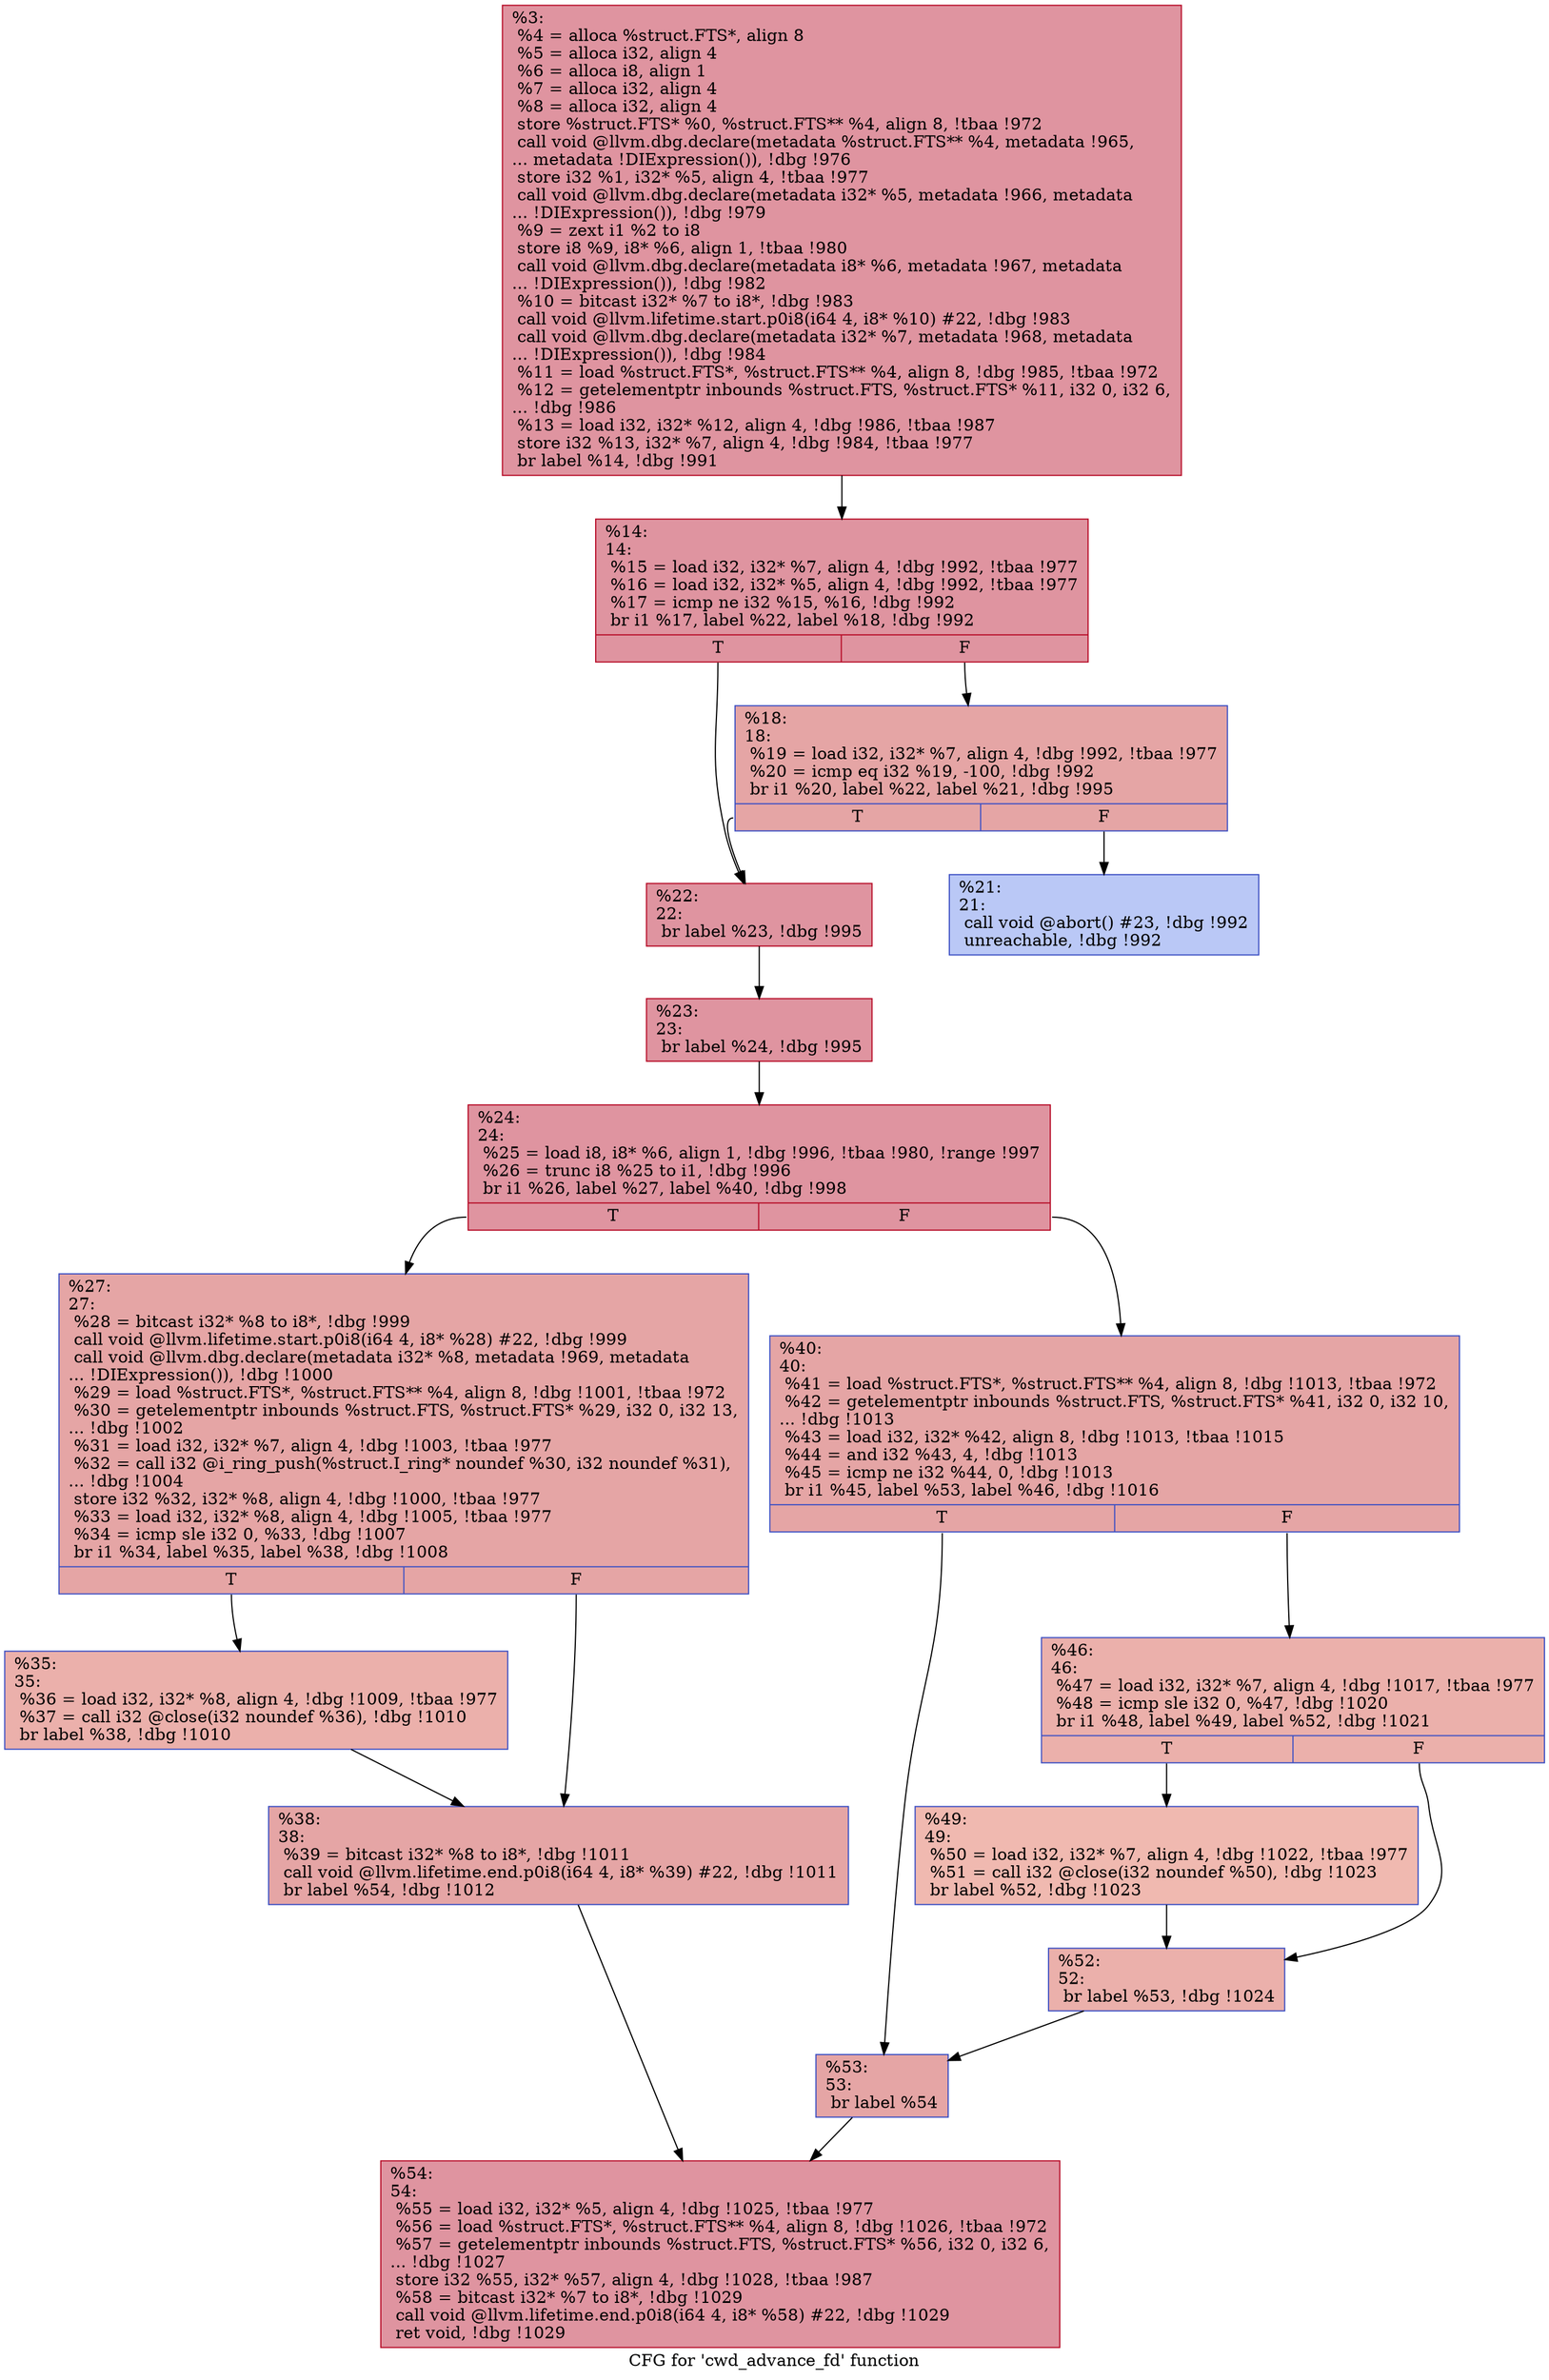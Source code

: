 digraph "CFG for 'cwd_advance_fd' function" {
	label="CFG for 'cwd_advance_fd' function";

	Node0x21727b0 [shape=record,color="#b70d28ff", style=filled, fillcolor="#b70d2870",label="{%3:\l  %4 = alloca %struct.FTS*, align 8\l  %5 = alloca i32, align 4\l  %6 = alloca i8, align 1\l  %7 = alloca i32, align 4\l  %8 = alloca i32, align 4\l  store %struct.FTS* %0, %struct.FTS** %4, align 8, !tbaa !972\l  call void @llvm.dbg.declare(metadata %struct.FTS** %4, metadata !965,\l... metadata !DIExpression()), !dbg !976\l  store i32 %1, i32* %5, align 4, !tbaa !977\l  call void @llvm.dbg.declare(metadata i32* %5, metadata !966, metadata\l... !DIExpression()), !dbg !979\l  %9 = zext i1 %2 to i8\l  store i8 %9, i8* %6, align 1, !tbaa !980\l  call void @llvm.dbg.declare(metadata i8* %6, metadata !967, metadata\l... !DIExpression()), !dbg !982\l  %10 = bitcast i32* %7 to i8*, !dbg !983\l  call void @llvm.lifetime.start.p0i8(i64 4, i8* %10) #22, !dbg !983\l  call void @llvm.dbg.declare(metadata i32* %7, metadata !968, metadata\l... !DIExpression()), !dbg !984\l  %11 = load %struct.FTS*, %struct.FTS** %4, align 8, !dbg !985, !tbaa !972\l  %12 = getelementptr inbounds %struct.FTS, %struct.FTS* %11, i32 0, i32 6,\l... !dbg !986\l  %13 = load i32, i32* %12, align 4, !dbg !986, !tbaa !987\l  store i32 %13, i32* %7, align 4, !dbg !984, !tbaa !977\l  br label %14, !dbg !991\l}"];
	Node0x21727b0 -> Node0x2172800;
	Node0x2172800 [shape=record,color="#b70d28ff", style=filled, fillcolor="#b70d2870",label="{%14:\l14:                                               \l  %15 = load i32, i32* %7, align 4, !dbg !992, !tbaa !977\l  %16 = load i32, i32* %5, align 4, !dbg !992, !tbaa !977\l  %17 = icmp ne i32 %15, %16, !dbg !992\l  br i1 %17, label %22, label %18, !dbg !992\l|{<s0>T|<s1>F}}"];
	Node0x2172800:s0 -> Node0x21728f0;
	Node0x2172800:s1 -> Node0x2172850;
	Node0x2172850 [shape=record,color="#3d50c3ff", style=filled, fillcolor="#c5333470",label="{%18:\l18:                                               \l  %19 = load i32, i32* %7, align 4, !dbg !992, !tbaa !977\l  %20 = icmp eq i32 %19, -100, !dbg !992\l  br i1 %20, label %22, label %21, !dbg !995\l|{<s0>T|<s1>F}}"];
	Node0x2172850:s0 -> Node0x21728f0;
	Node0x2172850:s1 -> Node0x21728a0;
	Node0x21728a0 [shape=record,color="#3d50c3ff", style=filled, fillcolor="#6282ea70",label="{%21:\l21:                                               \l  call void @abort() #23, !dbg !992\l  unreachable, !dbg !992\l}"];
	Node0x21728f0 [shape=record,color="#b70d28ff", style=filled, fillcolor="#b70d2870",label="{%22:\l22:                                               \l  br label %23, !dbg !995\l}"];
	Node0x21728f0 -> Node0x2172940;
	Node0x2172940 [shape=record,color="#b70d28ff", style=filled, fillcolor="#b70d2870",label="{%23:\l23:                                               \l  br label %24, !dbg !995\l}"];
	Node0x2172940 -> Node0x2172990;
	Node0x2172990 [shape=record,color="#b70d28ff", style=filled, fillcolor="#b70d2870",label="{%24:\l24:                                               \l  %25 = load i8, i8* %6, align 1, !dbg !996, !tbaa !980, !range !997\l  %26 = trunc i8 %25 to i1, !dbg !996\l  br i1 %26, label %27, label %40, !dbg !998\l|{<s0>T|<s1>F}}"];
	Node0x2172990:s0 -> Node0x21729e0;
	Node0x2172990:s1 -> Node0x2172ad0;
	Node0x21729e0 [shape=record,color="#3d50c3ff", style=filled, fillcolor="#c5333470",label="{%27:\l27:                                               \l  %28 = bitcast i32* %8 to i8*, !dbg !999\l  call void @llvm.lifetime.start.p0i8(i64 4, i8* %28) #22, !dbg !999\l  call void @llvm.dbg.declare(metadata i32* %8, metadata !969, metadata\l... !DIExpression()), !dbg !1000\l  %29 = load %struct.FTS*, %struct.FTS** %4, align 8, !dbg !1001, !tbaa !972\l  %30 = getelementptr inbounds %struct.FTS, %struct.FTS* %29, i32 0, i32 13,\l... !dbg !1002\l  %31 = load i32, i32* %7, align 4, !dbg !1003, !tbaa !977\l  %32 = call i32 @i_ring_push(%struct.I_ring* noundef %30, i32 noundef %31),\l... !dbg !1004\l  store i32 %32, i32* %8, align 4, !dbg !1000, !tbaa !977\l  %33 = load i32, i32* %8, align 4, !dbg !1005, !tbaa !977\l  %34 = icmp sle i32 0, %33, !dbg !1007\l  br i1 %34, label %35, label %38, !dbg !1008\l|{<s0>T|<s1>F}}"];
	Node0x21729e0:s0 -> Node0x2172a30;
	Node0x21729e0:s1 -> Node0x2172a80;
	Node0x2172a30 [shape=record,color="#3d50c3ff", style=filled, fillcolor="#d24b4070",label="{%35:\l35:                                               \l  %36 = load i32, i32* %8, align 4, !dbg !1009, !tbaa !977\l  %37 = call i32 @close(i32 noundef %36), !dbg !1010\l  br label %38, !dbg !1010\l}"];
	Node0x2172a30 -> Node0x2172a80;
	Node0x2172a80 [shape=record,color="#3d50c3ff", style=filled, fillcolor="#c5333470",label="{%38:\l38:                                               \l  %39 = bitcast i32* %8 to i8*, !dbg !1011\l  call void @llvm.lifetime.end.p0i8(i64 4, i8* %39) #22, !dbg !1011\l  br label %54, !dbg !1012\l}"];
	Node0x2172a80 -> Node0x2172c60;
	Node0x2172ad0 [shape=record,color="#3d50c3ff", style=filled, fillcolor="#c5333470",label="{%40:\l40:                                               \l  %41 = load %struct.FTS*, %struct.FTS** %4, align 8, !dbg !1013, !tbaa !972\l  %42 = getelementptr inbounds %struct.FTS, %struct.FTS* %41, i32 0, i32 10,\l... !dbg !1013\l  %43 = load i32, i32* %42, align 8, !dbg !1013, !tbaa !1015\l  %44 = and i32 %43, 4, !dbg !1013\l  %45 = icmp ne i32 %44, 0, !dbg !1013\l  br i1 %45, label %53, label %46, !dbg !1016\l|{<s0>T|<s1>F}}"];
	Node0x2172ad0:s0 -> Node0x2172c10;
	Node0x2172ad0:s1 -> Node0x2172b20;
	Node0x2172b20 [shape=record,color="#3d50c3ff", style=filled, fillcolor="#d24b4070",label="{%46:\l46:                                               \l  %47 = load i32, i32* %7, align 4, !dbg !1017, !tbaa !977\l  %48 = icmp sle i32 0, %47, !dbg !1020\l  br i1 %48, label %49, label %52, !dbg !1021\l|{<s0>T|<s1>F}}"];
	Node0x2172b20:s0 -> Node0x2172b70;
	Node0x2172b20:s1 -> Node0x2172bc0;
	Node0x2172b70 [shape=record,color="#3d50c3ff", style=filled, fillcolor="#de614d70",label="{%49:\l49:                                               \l  %50 = load i32, i32* %7, align 4, !dbg !1022, !tbaa !977\l  %51 = call i32 @close(i32 noundef %50), !dbg !1023\l  br label %52, !dbg !1023\l}"];
	Node0x2172b70 -> Node0x2172bc0;
	Node0x2172bc0 [shape=record,color="#3d50c3ff", style=filled, fillcolor="#d24b4070",label="{%52:\l52:                                               \l  br label %53, !dbg !1024\l}"];
	Node0x2172bc0 -> Node0x2172c10;
	Node0x2172c10 [shape=record,color="#3d50c3ff", style=filled, fillcolor="#c5333470",label="{%53:\l53:                                               \l  br label %54\l}"];
	Node0x2172c10 -> Node0x2172c60;
	Node0x2172c60 [shape=record,color="#b70d28ff", style=filled, fillcolor="#b70d2870",label="{%54:\l54:                                               \l  %55 = load i32, i32* %5, align 4, !dbg !1025, !tbaa !977\l  %56 = load %struct.FTS*, %struct.FTS** %4, align 8, !dbg !1026, !tbaa !972\l  %57 = getelementptr inbounds %struct.FTS, %struct.FTS* %56, i32 0, i32 6,\l... !dbg !1027\l  store i32 %55, i32* %57, align 4, !dbg !1028, !tbaa !987\l  %58 = bitcast i32* %7 to i8*, !dbg !1029\l  call void @llvm.lifetime.end.p0i8(i64 4, i8* %58) #22, !dbg !1029\l  ret void, !dbg !1029\l}"];
}

